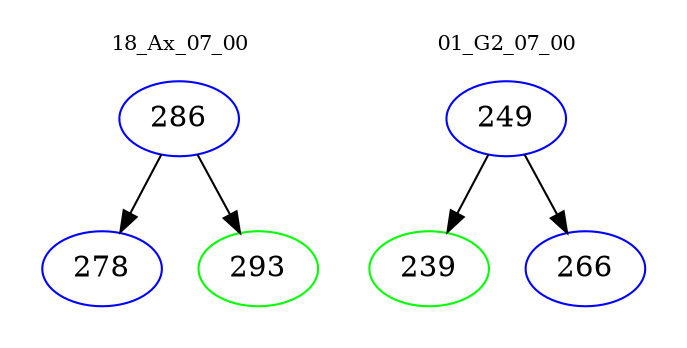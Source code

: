 digraph{
subgraph cluster_0 {
color = white
label = "18_Ax_07_00";
fontsize=10;
T0_286 [label="286", color="blue"]
T0_286 -> T0_278 [color="black"]
T0_278 [label="278", color="blue"]
T0_286 -> T0_293 [color="black"]
T0_293 [label="293", color="green"]
}
subgraph cluster_1 {
color = white
label = "01_G2_07_00";
fontsize=10;
T1_249 [label="249", color="blue"]
T1_249 -> T1_239 [color="black"]
T1_239 [label="239", color="green"]
T1_249 -> T1_266 [color="black"]
T1_266 [label="266", color="blue"]
}
}

